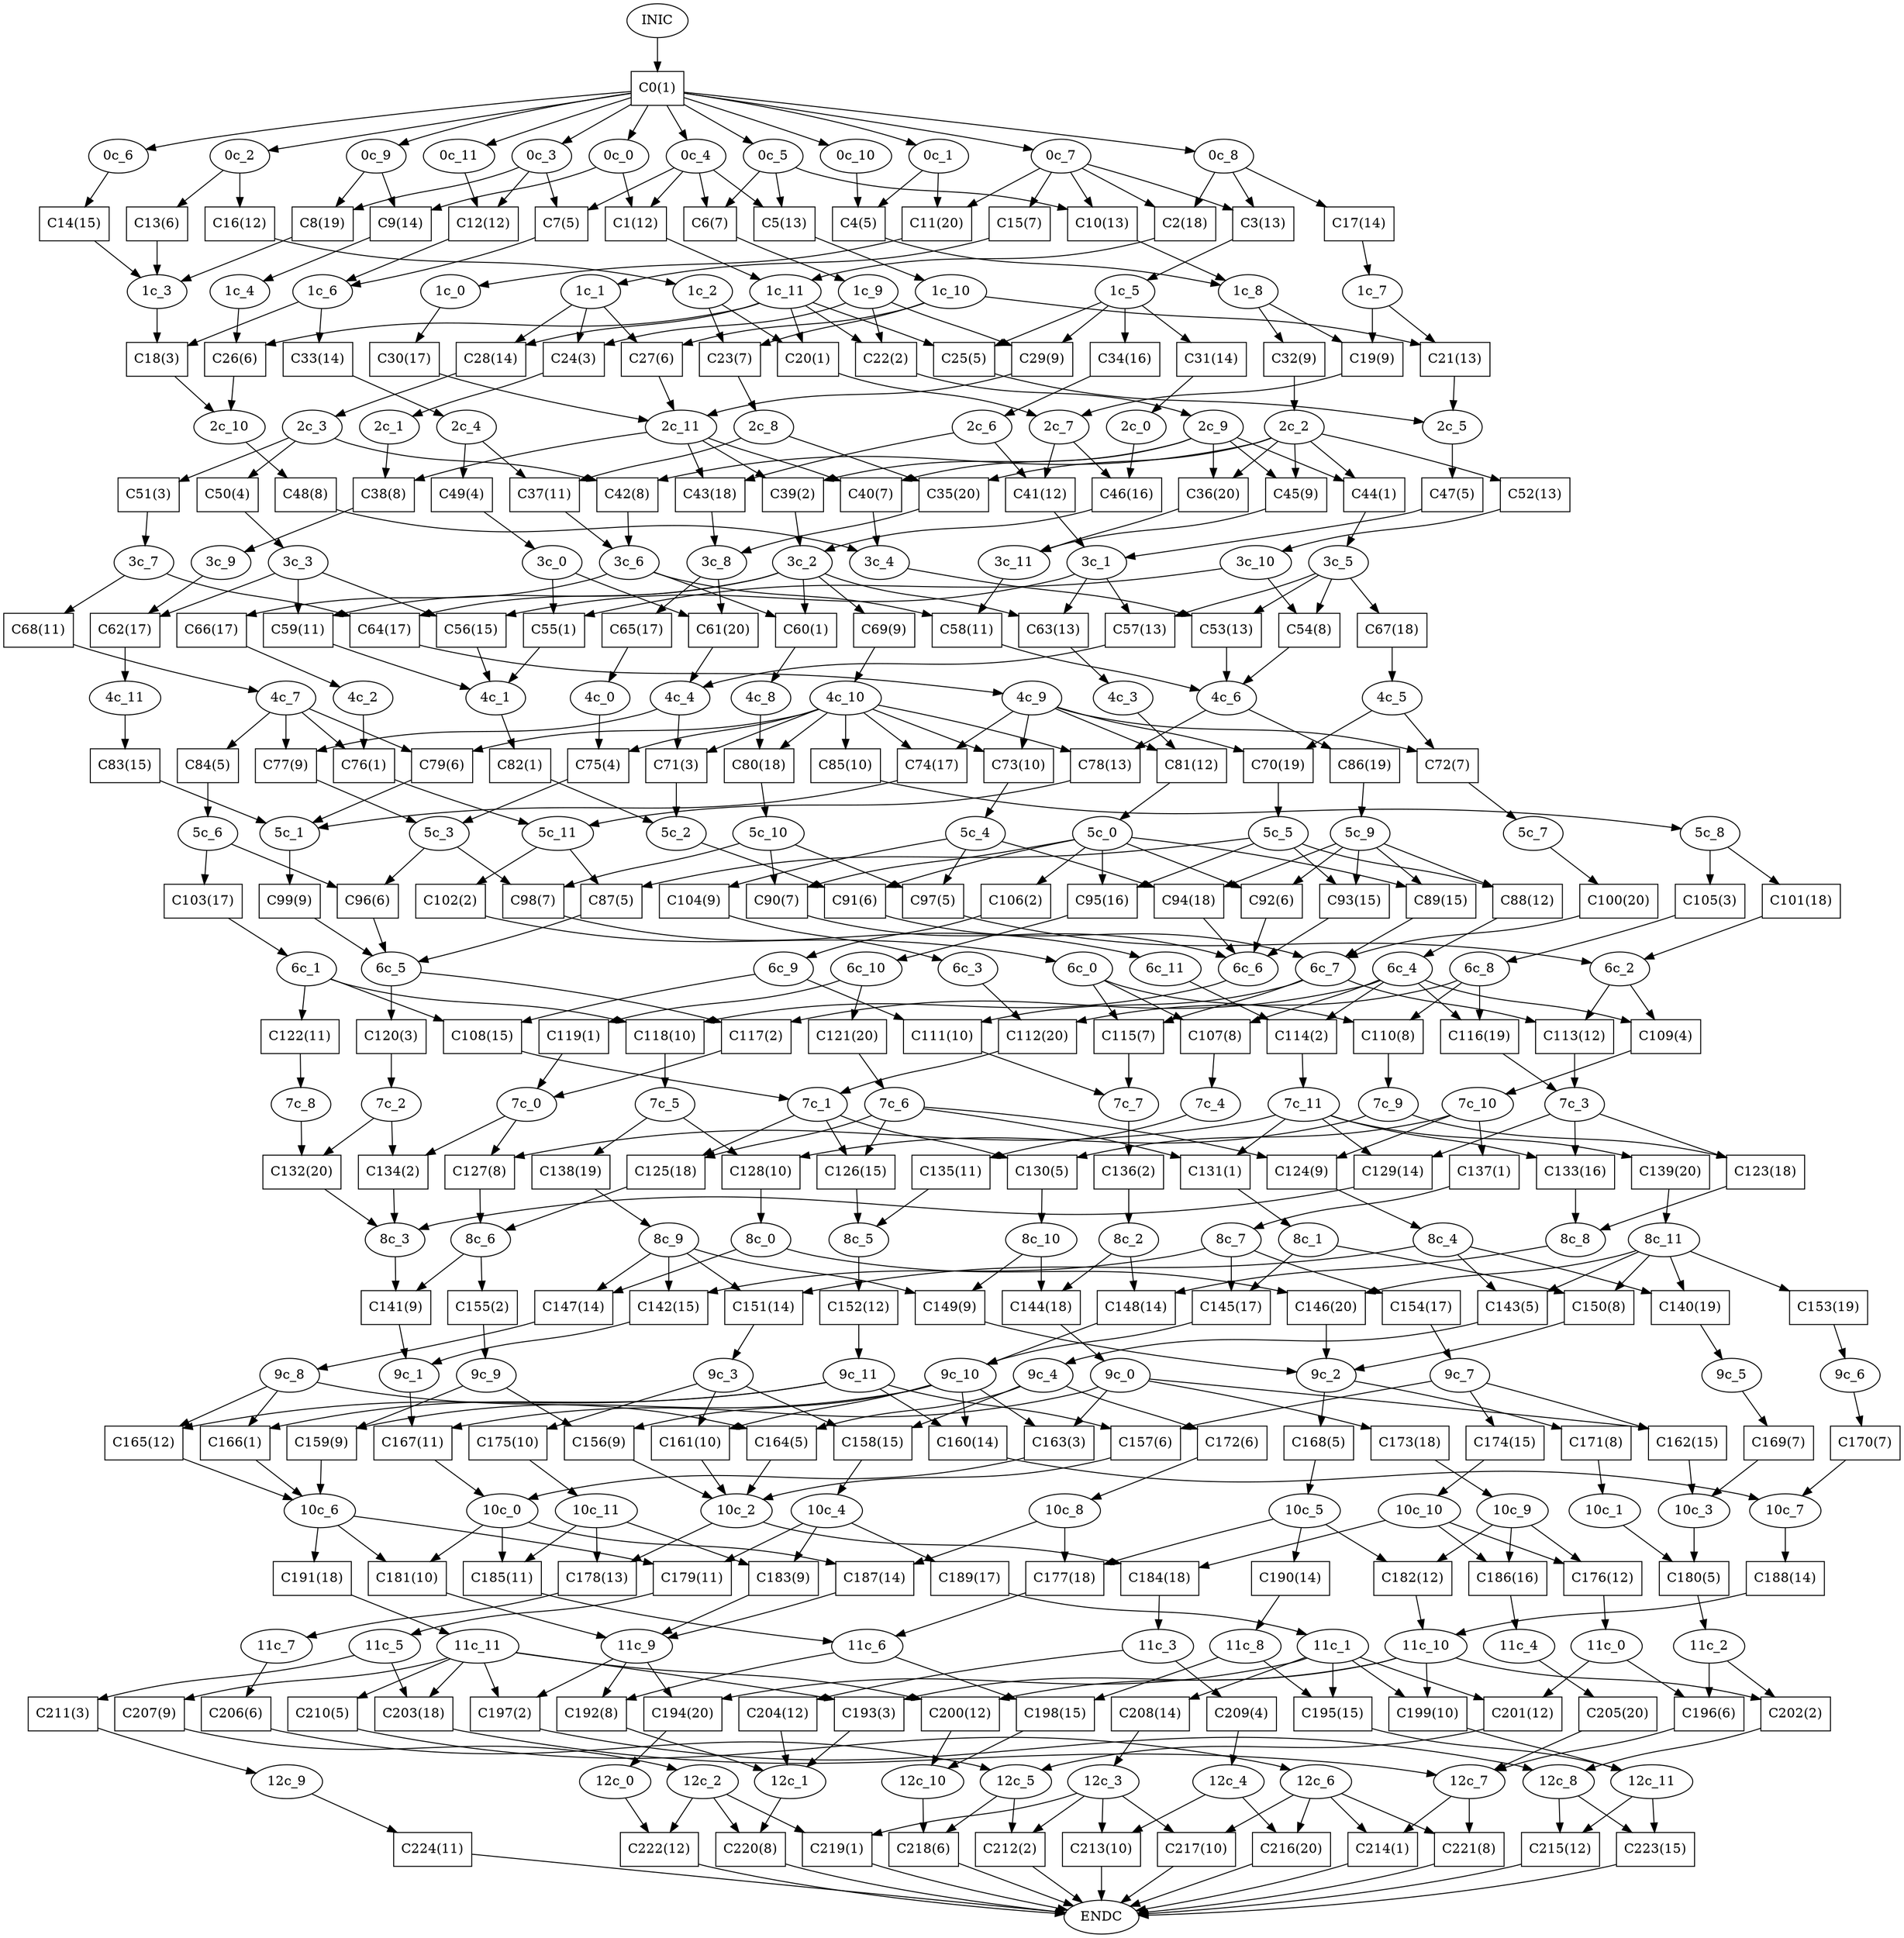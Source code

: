 digraph G { 
C0 [shape=box]; 
node_INIC -> C0; 
C0 -> node_0c_0; 
C0 -> node_0c_1; 
C0 -> node_0c_2; 
C0 -> node_0c_3; 
C0 -> node_0c_4; 
C0 -> node_0c_5; 
C0 -> node_0c_6; 
C0 -> node_0c_7; 
C0 -> node_0c_8; 
C0 -> node_0c_9; 
C0 -> node_0c_10; 
C0 -> node_0c_11; 
C1 [shape=box]; 
node_0c_4 -> C1; 
node_0c_0 -> C1; 
C1 -> node_1c_11; 
C2 [shape=box]; 
node_0c_8 -> C2; 
node_0c_7 -> C2; 
C2 -> node_1c_11; 
C3 [shape=box]; 
node_0c_7 -> C3; 
node_0c_8 -> C3; 
C3 -> node_1c_5; 
C4 [shape=box]; 
node_0c_10 -> C4; 
node_0c_1 -> C4; 
C4 -> node_1c_8; 
C5 [shape=box]; 
node_0c_4 -> C5; 
node_0c_5 -> C5; 
C5 -> node_1c_10; 
C6 [shape=box]; 
node_0c_5 -> C6; 
node_0c_4 -> C6; 
C6 -> node_1c_9; 
C7 [shape=box]; 
node_0c_4 -> C7; 
node_0c_3 -> C7; 
C7 -> node_1c_6; 
C8 [shape=box]; 
node_0c_3 -> C8; 
node_0c_9 -> C8; 
C8 -> node_1c_3; 
C9 [shape=box]; 
node_0c_0 -> C9; 
node_0c_9 -> C9; 
C9 -> node_1c_4; 
C10 [shape=box]; 
node_0c_5 -> C10; 
node_0c_7 -> C10; 
C10 -> node_1c_8; 
C11 [shape=box]; 
node_0c_7 -> C11; 
node_0c_1 -> C11; 
C11 -> node_1c_0; 
C12 [shape=box]; 
node_0c_11 -> C12; 
node_0c_3 -> C12; 
C12 -> node_1c_6; 
C13 [shape=box]; 
node_0c_2 -> C13; 
C13 -> node_1c_3; 
C14 [shape=box]; 
node_0c_6 -> C14; 
C14 -> node_1c_3; 
C15 [shape=box]; 
node_0c_7 -> C15; 
C15 -> node_1c_1; 
C16 [shape=box]; 
node_0c_2 -> C16; 
C16 -> node_1c_2; 
C17 [shape=box]; 
node_0c_8 -> C17; 
C17 -> node_1c_7; 
C18 [shape=box]; 
node_1c_3 -> C18; 
node_1c_6 -> C18; 
C18 -> node_2c_10; 
C19 [shape=box]; 
node_1c_7 -> C19; 
node_1c_8 -> C19; 
C19 -> node_2c_7; 
C20 [shape=box]; 
node_1c_11 -> C20; 
node_1c_2 -> C20; 
C20 -> node_2c_7; 
C21 [shape=box]; 
node_1c_7 -> C21; 
node_1c_10 -> C21; 
C21 -> node_2c_5; 
C22 [shape=box]; 
node_1c_9 -> C22; 
node_1c_11 -> C22; 
C22 -> node_2c_9; 
C23 [shape=box]; 
node_1c_2 -> C23; 
node_1c_10 -> C23; 
C23 -> node_2c_8; 
C24 [shape=box]; 
node_1c_1 -> C24; 
node_1c_9 -> C24; 
C24 -> node_2c_1; 
C25 [shape=box]; 
node_1c_5 -> C25; 
node_1c_11 -> C25; 
C25 -> node_2c_5; 
C26 [shape=box]; 
node_1c_4 -> C26; 
node_1c_11 -> C26; 
C26 -> node_2c_10; 
C27 [shape=box]; 
node_1c_1 -> C27; 
node_1c_10 -> C27; 
C27 -> node_2c_11; 
C28 [shape=box]; 
node_1c_1 -> C28; 
node_1c_11 -> C28; 
C28 -> node_2c_3; 
C29 [shape=box]; 
node_1c_9 -> C29; 
node_1c_5 -> C29; 
C29 -> node_2c_11; 
C30 [shape=box]; 
node_1c_0 -> C30; 
C30 -> node_2c_11; 
C31 [shape=box]; 
node_1c_5 -> C31; 
C31 -> node_2c_0; 
C32 [shape=box]; 
node_1c_8 -> C32; 
C32 -> node_2c_2; 
C33 [shape=box]; 
node_1c_6 -> C33; 
C33 -> node_2c_4; 
C34 [shape=box]; 
node_1c_5 -> C34; 
C34 -> node_2c_6; 
C35 [shape=box]; 
node_2c_2 -> C35; 
node_2c_8 -> C35; 
C35 -> node_3c_8; 
C36 [shape=box]; 
node_2c_2 -> C36; 
node_2c_9 -> C36; 
C36 -> node_3c_11; 
C37 [shape=box]; 
node_2c_8 -> C37; 
node_2c_4 -> C37; 
C37 -> node_3c_6; 
C38 [shape=box]; 
node_2c_11 -> C38; 
node_2c_1 -> C38; 
C38 -> node_3c_9; 
C39 [shape=box]; 
node_2c_9 -> C39; 
node_2c_11 -> C39; 
C39 -> node_3c_2; 
C40 [shape=box]; 
node_2c_11 -> C40; 
node_2c_9 -> C40; 
C40 -> node_3c_4; 
C41 [shape=box]; 
node_2c_6 -> C41; 
node_2c_7 -> C41; 
C41 -> node_3c_1; 
C42 [shape=box]; 
node_2c_2 -> C42; 
node_2c_3 -> C42; 
C42 -> node_3c_6; 
C43 [shape=box]; 
node_2c_11 -> C43; 
node_2c_6 -> C43; 
C43 -> node_3c_8; 
C44 [shape=box]; 
node_2c_2 -> C44; 
node_2c_9 -> C44; 
C44 -> node_3c_5; 
C45 [shape=box]; 
node_2c_9 -> C45; 
node_2c_2 -> C45; 
C45 -> node_3c_11; 
C46 [shape=box]; 
node_2c_0 -> C46; 
node_2c_7 -> C46; 
C46 -> node_3c_2; 
C47 [shape=box]; 
node_2c_5 -> C47; 
C47 -> node_3c_1; 
C48 [shape=box]; 
node_2c_10 -> C48; 
C48 -> node_3c_4; 
C49 [shape=box]; 
node_2c_4 -> C49; 
C49 -> node_3c_0; 
C50 [shape=box]; 
node_2c_3 -> C50; 
C50 -> node_3c_3; 
C51 [shape=box]; 
node_2c_3 -> C51; 
C51 -> node_3c_7; 
C52 [shape=box]; 
node_2c_2 -> C52; 
C52 -> node_3c_10; 
C53 [shape=box]; 
node_3c_4 -> C53; 
node_3c_5 -> C53; 
C53 -> node_4c_6; 
C54 [shape=box]; 
node_3c_5 -> C54; 
node_3c_10 -> C54; 
C54 -> node_4c_6; 
C55 [shape=box]; 
node_3c_0 -> C55; 
node_3c_10 -> C55; 
C55 -> node_4c_1; 
C56 [shape=box]; 
node_3c_3 -> C56; 
node_3c_1 -> C56; 
C56 -> node_4c_1; 
C57 [shape=box]; 
node_3c_1 -> C57; 
node_3c_5 -> C57; 
C57 -> node_4c_4; 
C58 [shape=box]; 
node_3c_6 -> C58; 
node_3c_11 -> C58; 
C58 -> node_4c_6; 
C59 [shape=box]; 
node_3c_3 -> C59; 
node_3c_2 -> C59; 
C59 -> node_4c_1; 
C60 [shape=box]; 
node_3c_2 -> C60; 
node_3c_6 -> C60; 
C60 -> node_4c_8; 
C61 [shape=box]; 
node_3c_8 -> C61; 
node_3c_0 -> C61; 
C61 -> node_4c_4; 
C62 [shape=box]; 
node_3c_3 -> C62; 
node_3c_9 -> C62; 
C62 -> node_4c_11; 
C63 [shape=box]; 
node_3c_1 -> C63; 
node_3c_2 -> C63; 
C63 -> node_4c_3; 
C64 [shape=box]; 
node_3c_2 -> C64; 
node_3c_7 -> C64; 
C64 -> node_4c_9; 
C65 [shape=box]; 
node_3c_8 -> C65; 
C65 -> node_4c_0; 
C66 [shape=box]; 
node_3c_6 -> C66; 
C66 -> node_4c_2; 
C67 [shape=box]; 
node_3c_5 -> C67; 
C67 -> node_4c_5; 
C68 [shape=box]; 
node_3c_7 -> C68; 
C68 -> node_4c_7; 
C69 [shape=box]; 
node_3c_2 -> C69; 
C69 -> node_4c_10; 
C70 [shape=box]; 
node_4c_5 -> C70; 
node_4c_9 -> C70; 
C70 -> node_5c_5; 
C71 [shape=box]; 
node_4c_10 -> C71; 
node_4c_4 -> C71; 
C71 -> node_5c_2; 
C72 [shape=box]; 
node_4c_5 -> C72; 
node_4c_9 -> C72; 
C72 -> node_5c_7; 
C73 [shape=box]; 
node_4c_9 -> C73; 
node_4c_10 -> C73; 
C73 -> node_5c_4; 
C74 [shape=box]; 
node_4c_10 -> C74; 
node_4c_9 -> C74; 
C74 -> node_5c_1; 
C75 [shape=box]; 
node_4c_10 -> C75; 
node_4c_0 -> C75; 
C75 -> node_5c_3; 
C76 [shape=box]; 
node_4c_2 -> C76; 
node_4c_7 -> C76; 
C76 -> node_5c_11; 
C77 [shape=box]; 
node_4c_7 -> C77; 
node_4c_4 -> C77; 
C77 -> node_5c_3; 
C78 [shape=box]; 
node_4c_6 -> C78; 
node_4c_10 -> C78; 
C78 -> node_5c_11; 
C79 [shape=box]; 
node_4c_10 -> C79; 
node_4c_7 -> C79; 
C79 -> node_5c_1; 
C80 [shape=box]; 
node_4c_10 -> C80; 
node_4c_8 -> C80; 
C80 -> node_5c_10; 
C81 [shape=box]; 
node_4c_9 -> C81; 
node_4c_3 -> C81; 
C81 -> node_5c_0; 
C82 [shape=box]; 
node_4c_1 -> C82; 
C82 -> node_5c_2; 
C83 [shape=box]; 
node_4c_11 -> C83; 
C83 -> node_5c_1; 
C84 [shape=box]; 
node_4c_7 -> C84; 
C84 -> node_5c_6; 
C85 [shape=box]; 
node_4c_10 -> C85; 
C85 -> node_5c_8; 
C86 [shape=box]; 
node_4c_6 -> C86; 
C86 -> node_5c_9; 
C87 [shape=box]; 
node_5c_5 -> C87; 
node_5c_11 -> C87; 
C87 -> node_6c_5; 
C88 [shape=box]; 
node_5c_9 -> C88; 
node_5c_5 -> C88; 
C88 -> node_6c_4; 
C89 [shape=box]; 
node_5c_0 -> C89; 
node_5c_9 -> C89; 
C89 -> node_6c_7; 
C90 [shape=box]; 
node_5c_10 -> C90; 
node_5c_0 -> C90; 
C90 -> node_6c_6; 
C91 [shape=box]; 
node_5c_2 -> C91; 
node_5c_0 -> C91; 
C91 -> node_6c_7; 
C92 [shape=box]; 
node_5c_0 -> C92; 
node_5c_9 -> C92; 
C92 -> node_6c_6; 
C93 [shape=box]; 
node_5c_9 -> C93; 
node_5c_5 -> C93; 
C93 -> node_6c_6; 
C94 [shape=box]; 
node_5c_9 -> C94; 
node_5c_4 -> C94; 
C94 -> node_6c_6; 
C95 [shape=box]; 
node_5c_0 -> C95; 
node_5c_5 -> C95; 
C95 -> node_6c_10; 
C96 [shape=box]; 
node_5c_6 -> C96; 
node_5c_3 -> C96; 
C96 -> node_6c_5; 
C97 [shape=box]; 
node_5c_4 -> C97; 
node_5c_10 -> C97; 
C97 -> node_6c_2; 
C98 [shape=box]; 
node_5c_10 -> C98; 
node_5c_3 -> C98; 
C98 -> node_6c_11; 
C99 [shape=box]; 
node_5c_1 -> C99; 
C99 -> node_6c_5; 
C100 [shape=box]; 
node_5c_7 -> C100; 
C100 -> node_6c_7; 
C101 [shape=box]; 
node_5c_8 -> C101; 
C101 -> node_6c_2; 
C102 [shape=box]; 
node_5c_11 -> C102; 
C102 -> node_6c_0; 
C103 [shape=box]; 
node_5c_6 -> C103; 
C103 -> node_6c_1; 
C104 [shape=box]; 
node_5c_4 -> C104; 
C104 -> node_6c_3; 
C105 [shape=box]; 
node_5c_8 -> C105; 
C105 -> node_6c_8; 
C106 [shape=box]; 
node_5c_0 -> C106; 
C106 -> node_6c_9; 
C107 [shape=box]; 
node_6c_4 -> C107; 
node_6c_0 -> C107; 
C107 -> node_7c_4; 
C108 [shape=box]; 
node_6c_1 -> C108; 
node_6c_9 -> C108; 
C108 -> node_7c_1; 
C109 [shape=box]; 
node_6c_2 -> C109; 
node_6c_4 -> C109; 
C109 -> node_7c_10; 
C110 [shape=box]; 
node_6c_0 -> C110; 
node_6c_8 -> C110; 
C110 -> node_7c_9; 
C111 [shape=box]; 
node_6c_9 -> C111; 
node_6c_7 -> C111; 
C111 -> node_7c_7; 
C112 [shape=box]; 
node_6c_3 -> C112; 
node_6c_8 -> C112; 
C112 -> node_7c_1; 
C113 [shape=box]; 
node_6c_2 -> C113; 
node_6c_7 -> C113; 
C113 -> node_7c_3; 
C114 [shape=box]; 
node_6c_4 -> C114; 
node_6c_11 -> C114; 
C114 -> node_7c_11; 
C115 [shape=box]; 
node_6c_7 -> C115; 
node_6c_0 -> C115; 
C115 -> node_7c_7; 
C116 [shape=box]; 
node_6c_4 -> C116; 
node_6c_8 -> C116; 
C116 -> node_7c_3; 
C117 [shape=box]; 
node_6c_4 -> C117; 
node_6c_5 -> C117; 
C117 -> node_7c_0; 
C118 [shape=box]; 
node_6c_1 -> C118; 
node_6c_6 -> C118; 
C118 -> node_7c_5; 
C119 [shape=box]; 
node_6c_10 -> C119; 
C119 -> node_7c_0; 
C120 [shape=box]; 
node_6c_5 -> C120; 
C120 -> node_7c_2; 
C121 [shape=box]; 
node_6c_10 -> C121; 
C121 -> node_7c_6; 
C122 [shape=box]; 
node_6c_1 -> C122; 
C122 -> node_7c_8; 
C123 [shape=box]; 
node_7c_3 -> C123; 
node_7c_9 -> C123; 
C123 -> node_8c_8; 
C124 [shape=box]; 
node_7c_6 -> C124; 
node_7c_10 -> C124; 
C124 -> node_8c_4; 
C125 [shape=box]; 
node_7c_6 -> C125; 
node_7c_1 -> C125; 
C125 -> node_8c_6; 
C126 [shape=box]; 
node_7c_1 -> C126; 
node_7c_6 -> C126; 
C126 -> node_8c_5; 
C127 [shape=box]; 
node_7c_11 -> C127; 
node_7c_0 -> C127; 
C127 -> node_8c_6; 
C128 [shape=box]; 
node_7c_9 -> C128; 
node_7c_5 -> C128; 
C128 -> node_8c_0; 
C129 [shape=box]; 
node_7c_11 -> C129; 
node_7c_3 -> C129; 
C129 -> node_8c_3; 
C130 [shape=box]; 
node_7c_10 -> C130; 
node_7c_1 -> C130; 
C130 -> node_8c_10; 
C131 [shape=box]; 
node_7c_11 -> C131; 
node_7c_6 -> C131; 
C131 -> node_8c_1; 
C132 [shape=box]; 
node_7c_8 -> C132; 
node_7c_2 -> C132; 
C132 -> node_8c_3; 
C133 [shape=box]; 
node_7c_3 -> C133; 
node_7c_11 -> C133; 
C133 -> node_8c_8; 
C134 [shape=box]; 
node_7c_0 -> C134; 
node_7c_2 -> C134; 
C134 -> node_8c_3; 
C135 [shape=box]; 
node_7c_4 -> C135; 
C135 -> node_8c_5; 
C136 [shape=box]; 
node_7c_7 -> C136; 
C136 -> node_8c_2; 
C137 [shape=box]; 
node_7c_10 -> C137; 
C137 -> node_8c_7; 
C138 [shape=box]; 
node_7c_5 -> C138; 
C138 -> node_8c_9; 
C139 [shape=box]; 
node_7c_11 -> C139; 
C139 -> node_8c_11; 
C140 [shape=box]; 
node_8c_4 -> C140; 
node_8c_11 -> C140; 
C140 -> node_9c_5; 
C141 [shape=box]; 
node_8c_3 -> C141; 
node_8c_6 -> C141; 
C141 -> node_9c_1; 
C142 [shape=box]; 
node_8c_9 -> C142; 
node_8c_7 -> C142; 
C142 -> node_9c_1; 
C143 [shape=box]; 
node_8c_4 -> C143; 
node_8c_11 -> C143; 
C143 -> node_9c_4; 
C144 [shape=box]; 
node_8c_2 -> C144; 
node_8c_10 -> C144; 
C144 -> node_9c_0; 
C145 [shape=box]; 
node_8c_1 -> C145; 
node_8c_7 -> C145; 
C145 -> node_9c_10; 
C146 [shape=box]; 
node_8c_11 -> C146; 
node_8c_0 -> C146; 
C146 -> node_9c_2; 
C147 [shape=box]; 
node_8c_9 -> C147; 
node_8c_0 -> C147; 
C147 -> node_9c_8; 
C148 [shape=box]; 
node_8c_8 -> C148; 
node_8c_2 -> C148; 
C148 -> node_9c_10; 
C149 [shape=box]; 
node_8c_9 -> C149; 
node_8c_10 -> C149; 
C149 -> node_9c_2; 
C150 [shape=box]; 
node_8c_1 -> C150; 
node_8c_11 -> C150; 
C150 -> node_9c_2; 
C151 [shape=box]; 
node_8c_4 -> C151; 
node_8c_9 -> C151; 
C151 -> node_9c_3; 
C152 [shape=box]; 
node_8c_5 -> C152; 
C152 -> node_9c_11; 
C153 [shape=box]; 
node_8c_11 -> C153; 
C153 -> node_9c_6; 
C154 [shape=box]; 
node_8c_7 -> C154; 
C154 -> node_9c_7; 
C155 [shape=box]; 
node_8c_6 -> C155; 
C155 -> node_9c_9; 
C156 [shape=box]; 
node_9c_9 -> C156; 
node_9c_10 -> C156; 
C156 -> node_10c_2; 
C157 [shape=box]; 
node_9c_7 -> C157; 
node_9c_11 -> C157; 
C157 -> node_10c_2; 
C158 [shape=box]; 
node_9c_4 -> C158; 
node_9c_3 -> C158; 
C158 -> node_10c_4; 
C159 [shape=box]; 
node_9c_10 -> C159; 
node_9c_9 -> C159; 
C159 -> node_10c_6; 
C160 [shape=box]; 
node_9c_11 -> C160; 
node_9c_10 -> C160; 
C160 -> node_10c_7; 
C161 [shape=box]; 
node_9c_10 -> C161; 
node_9c_3 -> C161; 
C161 -> node_10c_2; 
C162 [shape=box]; 
node_9c_0 -> C162; 
node_9c_7 -> C162; 
C162 -> node_10c_3; 
C163 [shape=box]; 
node_9c_10 -> C163; 
node_9c_0 -> C163; 
C163 -> node_10c_0; 
C164 [shape=box]; 
node_9c_4 -> C164; 
node_9c_8 -> C164; 
C164 -> node_10c_2; 
C165 [shape=box]; 
node_9c_11 -> C165; 
node_9c_8 -> C165; 
C165 -> node_10c_6; 
C166 [shape=box]; 
node_9c_11 -> C166; 
node_9c_8 -> C166; 
C166 -> node_10c_6; 
C167 [shape=box]; 
node_9c_0 -> C167; 
node_9c_1 -> C167; 
C167 -> node_10c_0; 
C168 [shape=box]; 
node_9c_2 -> C168; 
C168 -> node_10c_5; 
C169 [shape=box]; 
node_9c_5 -> C169; 
C169 -> node_10c_3; 
C170 [shape=box]; 
node_9c_6 -> C170; 
C170 -> node_10c_7; 
C171 [shape=box]; 
node_9c_2 -> C171; 
C171 -> node_10c_1; 
C172 [shape=box]; 
node_9c_4 -> C172; 
C172 -> node_10c_8; 
C173 [shape=box]; 
node_9c_0 -> C173; 
C173 -> node_10c_9; 
C174 [shape=box]; 
node_9c_7 -> C174; 
C174 -> node_10c_10; 
C175 [shape=box]; 
node_9c_3 -> C175; 
C175 -> node_10c_11; 
C176 [shape=box]; 
node_10c_10 -> C176; 
node_10c_9 -> C176; 
C176 -> node_11c_0; 
C177 [shape=box]; 
node_10c_5 -> C177; 
node_10c_8 -> C177; 
C177 -> node_11c_6; 
C178 [shape=box]; 
node_10c_11 -> C178; 
node_10c_2 -> C178; 
C178 -> node_11c_7; 
C179 [shape=box]; 
node_10c_6 -> C179; 
node_10c_4 -> C179; 
C179 -> node_11c_5; 
C180 [shape=box]; 
node_10c_1 -> C180; 
node_10c_3 -> C180; 
C180 -> node_11c_2; 
C181 [shape=box]; 
node_10c_6 -> C181; 
node_10c_0 -> C181; 
C181 -> node_11c_9; 
C182 [shape=box]; 
node_10c_9 -> C182; 
node_10c_5 -> C182; 
C182 -> node_11c_10; 
C183 [shape=box]; 
node_10c_11 -> C183; 
node_10c_4 -> C183; 
C183 -> node_11c_9; 
C184 [shape=box]; 
node_10c_10 -> C184; 
node_10c_2 -> C184; 
C184 -> node_11c_3; 
C185 [shape=box]; 
node_10c_11 -> C185; 
node_10c_0 -> C185; 
C185 -> node_11c_6; 
C186 [shape=box]; 
node_10c_9 -> C186; 
node_10c_10 -> C186; 
C186 -> node_11c_4; 
C187 [shape=box]; 
node_10c_0 -> C187; 
node_10c_8 -> C187; 
C187 -> node_11c_9; 
C188 [shape=box]; 
node_10c_7 -> C188; 
C188 -> node_11c_10; 
C189 [shape=box]; 
node_10c_4 -> C189; 
C189 -> node_11c_1; 
C190 [shape=box]; 
node_10c_5 -> C190; 
C190 -> node_11c_8; 
C191 [shape=box]; 
node_10c_6 -> C191; 
C191 -> node_11c_11; 
C192 [shape=box]; 
node_11c_9 -> C192; 
node_11c_6 -> C192; 
C192 -> node_12c_1; 
C193 [shape=box]; 
node_11c_10 -> C193; 
node_11c_11 -> C193; 
C193 -> node_12c_1; 
C194 [shape=box]; 
node_11c_9 -> C194; 
node_11c_1 -> C194; 
C194 -> node_12c_0; 
C195 [shape=box]; 
node_11c_8 -> C195; 
node_11c_1 -> C195; 
C195 -> node_12c_11; 
C196 [shape=box]; 
node_11c_0 -> C196; 
node_11c_2 -> C196; 
C196 -> node_12c_7; 
C197 [shape=box]; 
node_11c_11 -> C197; 
node_11c_9 -> C197; 
C197 -> node_12c_8; 
C198 [shape=box]; 
node_11c_8 -> C198; 
node_11c_6 -> C198; 
C198 -> node_12c_10; 
C199 [shape=box]; 
node_11c_1 -> C199; 
node_11c_10 -> C199; 
C199 -> node_12c_11; 
C200 [shape=box]; 
node_11c_10 -> C200; 
node_11c_11 -> C200; 
C200 -> node_12c_10; 
C201 [shape=box]; 
node_11c_1 -> C201; 
node_11c_0 -> C201; 
C201 -> node_12c_5; 
C202 [shape=box]; 
node_11c_10 -> C202; 
node_11c_2 -> C202; 
C202 -> node_12c_8; 
C203 [shape=box]; 
node_11c_11 -> C203; 
node_11c_5 -> C203; 
C203 -> node_12c_7; 
C204 [shape=box]; 
node_11c_3 -> C204; 
C204 -> node_12c_1; 
C205 [shape=box]; 
node_11c_4 -> C205; 
C205 -> node_12c_7; 
C206 [shape=box]; 
node_11c_7 -> C206; 
C206 -> node_12c_5; 
C207 [shape=box]; 
node_11c_11 -> C207; 
C207 -> node_12c_2; 
C208 [shape=box]; 
node_11c_1 -> C208; 
C208 -> node_12c_3; 
C209 [shape=box]; 
node_11c_3 -> C209; 
C209 -> node_12c_4; 
C210 [shape=box]; 
node_11c_11 -> C210; 
C210 -> node_12c_6; 
C211 [shape=box]; 
node_11c_5 -> C211; 
C211 -> node_12c_9; 
C212 [shape=box]; 
node_12c_3 -> C212; 
node_12c_5 -> C212; 
C212 -> node_ENDC; 
C213 [shape=box]; 
node_12c_4 -> C213; 
node_12c_3 -> C213; 
C213 -> node_ENDC; 
C214 [shape=box]; 
node_12c_6 -> C214; 
node_12c_7 -> C214; 
C214 -> node_ENDC; 
C215 [shape=box]; 
node_12c_11 -> C215; 
node_12c_8 -> C215; 
C215 -> node_ENDC; 
C216 [shape=box]; 
node_12c_4 -> C216; 
node_12c_6 -> C216; 
C216 -> node_ENDC; 
C217 [shape=box]; 
node_12c_3 -> C217; 
node_12c_6 -> C217; 
C217 -> node_ENDC; 
C218 [shape=box]; 
node_12c_5 -> C218; 
node_12c_10 -> C218; 
C218 -> node_ENDC; 
C219 [shape=box]; 
node_12c_2 -> C219; 
node_12c_3 -> C219; 
C219 -> node_ENDC; 
C220 [shape=box]; 
node_12c_1 -> C220; 
node_12c_2 -> C220; 
C220 -> node_ENDC; 
C221 [shape=box]; 
node_12c_7 -> C221; 
node_12c_6 -> C221; 
C221 -> node_ENDC; 
C222 [shape=box]; 
node_12c_2 -> C222; 
node_12c_0 -> C222; 
C222 -> node_ENDC; 
C223 [shape=box]; 
node_12c_11 -> C223; 
node_12c_8 -> C223; 
C223 -> node_ENDC; 
C224 [shape=box]; 
node_12c_9 -> C224; 
C224 -> node_ENDC; 
C0 [label="C0(1)"]; 
 C1 [label="C1(12)"]; 
 C2 [label="C2(18)"]; 
 C3 [label="C3(13)"]; 
 C4 [label="C4(5)"]; 
 C5 [label="C5(13)"]; 
 C6 [label="C6(7)"]; 
 C7 [label="C7(5)"]; 
 C8 [label="C8(19)"]; 
 C9 [label="C9(14)"]; 
 C10 [label="C10(13)"]; 
 C11 [label="C11(20)"]; 
 C12 [label="C12(12)"]; 
 C13 [label="C13(6)"]; 
 C14 [label="C14(15)"]; 
 C15 [label="C15(7)"]; 
 C16 [label="C16(12)"]; 
 C17 [label="C17(14)"]; 
 C18 [label="C18(3)"]; 
 C19 [label="C19(9)"]; 
 C20 [label="C20(1)"]; 
 C21 [label="C21(13)"]; 
 C22 [label="C22(2)"]; 
 C23 [label="C23(7)"]; 
 C24 [label="C24(3)"]; 
 C25 [label="C25(5)"]; 
 C26 [label="C26(6)"]; 
 C27 [label="C27(6)"]; 
 C28 [label="C28(14)"]; 
 C29 [label="C29(9)"]; 
 C30 [label="C30(17)"]; 
 C31 [label="C31(14)"]; 
 C32 [label="C32(9)"]; 
 C33 [label="C33(14)"]; 
 C34 [label="C34(16)"]; 
 C35 [label="C35(20)"]; 
 C36 [label="C36(20)"]; 
 C37 [label="C37(11)"]; 
 C38 [label="C38(8)"]; 
 C39 [label="C39(2)"]; 
 C40 [label="C40(7)"]; 
 C41 [label="C41(12)"]; 
 C42 [label="C42(8)"]; 
 C43 [label="C43(18)"]; 
 C44 [label="C44(1)"]; 
 C45 [label="C45(9)"]; 
 C46 [label="C46(16)"]; 
 C47 [label="C47(5)"]; 
 C48 [label="C48(8)"]; 
 C49 [label="C49(4)"]; 
 C50 [label="C50(4)"]; 
 C51 [label="C51(3)"]; 
 C52 [label="C52(13)"]; 
 C53 [label="C53(13)"]; 
 C54 [label="C54(8)"]; 
 C55 [label="C55(1)"]; 
 C56 [label="C56(15)"]; 
 C57 [label="C57(13)"]; 
 C58 [label="C58(11)"]; 
 C59 [label="C59(11)"]; 
 C60 [label="C60(1)"]; 
 C61 [label="C61(20)"]; 
 C62 [label="C62(17)"]; 
 C63 [label="C63(13)"]; 
 C64 [label="C64(17)"]; 
 C65 [label="C65(17)"]; 
 C66 [label="C66(17)"]; 
 C67 [label="C67(18)"]; 
 C68 [label="C68(11)"]; 
 C69 [label="C69(9)"]; 
 C70 [label="C70(19)"]; 
 C71 [label="C71(3)"]; 
 C72 [label="C72(7)"]; 
 C73 [label="C73(10)"]; 
 C74 [label="C74(17)"]; 
 C75 [label="C75(4)"]; 
 C76 [label="C76(1)"]; 
 C77 [label="C77(9)"]; 
 C78 [label="C78(13)"]; 
 C79 [label="C79(6)"]; 
 C80 [label="C80(18)"]; 
 C81 [label="C81(12)"]; 
 C82 [label="C82(1)"]; 
 C83 [label="C83(15)"]; 
 C84 [label="C84(5)"]; 
 C85 [label="C85(10)"]; 
 C86 [label="C86(19)"]; 
 C87 [label="C87(5)"]; 
 C88 [label="C88(12)"]; 
 C89 [label="C89(15)"]; 
 C90 [label="C90(7)"]; 
 C91 [label="C91(6)"]; 
 C92 [label="C92(6)"]; 
 C93 [label="C93(15)"]; 
 C94 [label="C94(18)"]; 
 C95 [label="C95(16)"]; 
 C96 [label="C96(6)"]; 
 C97 [label="C97(5)"]; 
 C98 [label="C98(7)"]; 
 C99 [label="C99(9)"]; 
 C100 [label="C100(20)"]; 
 C101 [label="C101(18)"]; 
 C102 [label="C102(2)"]; 
 C103 [label="C103(17)"]; 
 C104 [label="C104(9)"]; 
 C105 [label="C105(3)"]; 
 C106 [label="C106(2)"]; 
 C107 [label="C107(8)"]; 
 C108 [label="C108(15)"]; 
 C109 [label="C109(4)"]; 
 C110 [label="C110(8)"]; 
 C111 [label="C111(10)"]; 
 C112 [label="C112(20)"]; 
 C113 [label="C113(12)"]; 
 C114 [label="C114(2)"]; 
 C115 [label="C115(7)"]; 
 C116 [label="C116(19)"]; 
 C117 [label="C117(2)"]; 
 C118 [label="C118(10)"]; 
 C119 [label="C119(1)"]; 
 C120 [label="C120(3)"]; 
 C121 [label="C121(20)"]; 
 C122 [label="C122(11)"]; 
 C123 [label="C123(18)"]; 
 C124 [label="C124(9)"]; 
 C125 [label="C125(18)"]; 
 C126 [label="C126(15)"]; 
 C127 [label="C127(8)"]; 
 C128 [label="C128(10)"]; 
 C129 [label="C129(14)"]; 
 C130 [label="C130(5)"]; 
 C131 [label="C131(1)"]; 
 C132 [label="C132(20)"]; 
 C133 [label="C133(16)"]; 
 C134 [label="C134(2)"]; 
 C135 [label="C135(11)"]; 
 C136 [label="C136(2)"]; 
 C137 [label="C137(1)"]; 
 C138 [label="C138(19)"]; 
 C139 [label="C139(20)"]; 
 C140 [label="C140(19)"]; 
 C141 [label="C141(9)"]; 
 C142 [label="C142(15)"]; 
 C143 [label="C143(5)"]; 
 C144 [label="C144(18)"]; 
 C145 [label="C145(17)"]; 
 C146 [label="C146(20)"]; 
 C147 [label="C147(14)"]; 
 C148 [label="C148(14)"]; 
 C149 [label="C149(9)"]; 
 C150 [label="C150(8)"]; 
 C151 [label="C151(14)"]; 
 C152 [label="C152(12)"]; 
 C153 [label="C153(19)"]; 
 C154 [label="C154(17)"]; 
 C155 [label="C155(2)"]; 
 C156 [label="C156(9)"]; 
 C157 [label="C157(6)"]; 
 C158 [label="C158(15)"]; 
 C159 [label="C159(9)"]; 
 C160 [label="C160(14)"]; 
 C161 [label="C161(10)"]; 
 C162 [label="C162(15)"]; 
 C163 [label="C163(3)"]; 
 C164 [label="C164(5)"]; 
 C165 [label="C165(12)"]; 
 C166 [label="C166(1)"]; 
 C167 [label="C167(11)"]; 
 C168 [label="C168(5)"]; 
 C169 [label="C169(7)"]; 
 C170 [label="C170(7)"]; 
 C171 [label="C171(8)"]; 
 C172 [label="C172(6)"]; 
 C173 [label="C173(18)"]; 
 C174 [label="C174(15)"]; 
 C175 [label="C175(10)"]; 
 C176 [label="C176(12)"]; 
 C177 [label="C177(18)"]; 
 C178 [label="C178(13)"]; 
 C179 [label="C179(11)"]; 
 C180 [label="C180(5)"]; 
 C181 [label="C181(10)"]; 
 C182 [label="C182(12)"]; 
 C183 [label="C183(9)"]; 
 C184 [label="C184(18)"]; 
 C185 [label="C185(11)"]; 
 C186 [label="C186(16)"]; 
 C187 [label="C187(14)"]; 
 C188 [label="C188(14)"]; 
 C189 [label="C189(17)"]; 
 C190 [label="C190(14)"]; 
 C191 [label="C191(18)"]; 
 C192 [label="C192(8)"]; 
 C193 [label="C193(3)"]; 
 C194 [label="C194(20)"]; 
 C195 [label="C195(15)"]; 
 C196 [label="C196(6)"]; 
 C197 [label="C197(2)"]; 
 C198 [label="C198(15)"]; 
 C199 [label="C199(10)"]; 
 C200 [label="C200(12)"]; 
 C201 [label="C201(12)"]; 
 C202 [label="C202(2)"]; 
 C203 [label="C203(18)"]; 
 C204 [label="C204(12)"]; 
 C205 [label="C205(20)"]; 
 C206 [label="C206(6)"]; 
 C207 [label="C207(9)"]; 
 C208 [label="C208(14)"]; 
 C209 [label="C209(4)"]; 
 C210 [label="C210(5)"]; 
 C211 [label="C211(3)"]; 
 C212 [label="C212(2)"]; 
 C213 [label="C213(10)"]; 
 C214 [label="C214(1)"]; 
 C215 [label="C215(12)"]; 
 C216 [label="C216(20)"]; 
 C217 [label="C217(10)"]; 
 C218 [label="C218(6)"]; 
 C219 [label="C219(1)"]; 
 C220 [label="C220(8)"]; 
 C221 [label="C221(8)"]; 
 C222 [label="C222(12)"]; 
 C223 [label="C223(15)"]; 
 C224 [label="C224(11)"]; 
 node_0c_0 [label="0c_0"]; 
 node_0c_1 [label="0c_1"]; 
 node_0c_2 [label="0c_2"]; 
 node_0c_3 [label="0c_3"]; 
 node_0c_4 [label="0c_4"]; 
 node_0c_5 [label="0c_5"]; 
 node_0c_6 [label="0c_6"]; 
 node_0c_7 [label="0c_7"]; 
 node_0c_8 [label="0c_8"]; 
 node_0c_9 [label="0c_9"]; 
 node_0c_10 [label="0c_10"]; 
 node_0c_11 [label="0c_11"]; 
 node_INIC [label="INIC"]; 
 node_1c_11 [label="1c_11"]; 
 node_1c_5 [label="1c_5"]; 
 node_1c_8 [label="1c_8"]; 
 node_1c_10 [label="1c_10"]; 
 node_1c_9 [label="1c_9"]; 
 node_1c_6 [label="1c_6"]; 
 node_1c_3 [label="1c_3"]; 
 node_1c_4 [label="1c_4"]; 
 node_1c_0 [label="1c_0"]; 
 node_1c_1 [label="1c_1"]; 
 node_1c_2 [label="1c_2"]; 
 node_1c_7 [label="1c_7"]; 
 node_2c_10 [label="2c_10"]; 
 node_2c_7 [label="2c_7"]; 
 node_2c_5 [label="2c_5"]; 
 node_2c_9 [label="2c_9"]; 
 node_2c_8 [label="2c_8"]; 
 node_2c_1 [label="2c_1"]; 
 node_2c_11 [label="2c_11"]; 
 node_2c_3 [label="2c_3"]; 
 node_2c_0 [label="2c_0"]; 
 node_2c_2 [label="2c_2"]; 
 node_2c_4 [label="2c_4"]; 
 node_2c_6 [label="2c_6"]; 
 node_3c_8 [label="3c_8"]; 
 node_3c_11 [label="3c_11"]; 
 node_3c_6 [label="3c_6"]; 
 node_3c_9 [label="3c_9"]; 
 node_3c_2 [label="3c_2"]; 
 node_3c_4 [label="3c_4"]; 
 node_3c_1 [label="3c_1"]; 
 node_3c_5 [label="3c_5"]; 
 node_3c_0 [label="3c_0"]; 
 node_3c_3 [label="3c_3"]; 
 node_3c_7 [label="3c_7"]; 
 node_3c_10 [label="3c_10"]; 
 node_4c_6 [label="4c_6"]; 
 node_4c_1 [label="4c_1"]; 
 node_4c_4 [label="4c_4"]; 
 node_4c_8 [label="4c_8"]; 
 node_4c_11 [label="4c_11"]; 
 node_4c_3 [label="4c_3"]; 
 node_4c_9 [label="4c_9"]; 
 node_4c_0 [label="4c_0"]; 
 node_4c_2 [label="4c_2"]; 
 node_4c_5 [label="4c_5"]; 
 node_4c_7 [label="4c_7"]; 
 node_4c_10 [label="4c_10"]; 
 node_5c_5 [label="5c_5"]; 
 node_5c_2 [label="5c_2"]; 
 node_5c_7 [label="5c_7"]; 
 node_5c_4 [label="5c_4"]; 
 node_5c_1 [label="5c_1"]; 
 node_5c_3 [label="5c_3"]; 
 node_5c_11 [label="5c_11"]; 
 node_5c_10 [label="5c_10"]; 
 node_5c_0 [label="5c_0"]; 
 node_5c_6 [label="5c_6"]; 
 node_5c_8 [label="5c_8"]; 
 node_5c_9 [label="5c_9"]; 
 node_6c_5 [label="6c_5"]; 
 node_6c_4 [label="6c_4"]; 
 node_6c_7 [label="6c_7"]; 
 node_6c_6 [label="6c_6"]; 
 node_6c_10 [label="6c_10"]; 
 node_6c_2 [label="6c_2"]; 
 node_6c_11 [label="6c_11"]; 
 node_6c_0 [label="6c_0"]; 
 node_6c_1 [label="6c_1"]; 
 node_6c_3 [label="6c_3"]; 
 node_6c_8 [label="6c_8"]; 
 node_6c_9 [label="6c_9"]; 
 node_7c_4 [label="7c_4"]; 
 node_7c_1 [label="7c_1"]; 
 node_7c_10 [label="7c_10"]; 
 node_7c_9 [label="7c_9"]; 
 node_7c_7 [label="7c_7"]; 
 node_7c_3 [label="7c_3"]; 
 node_7c_11 [label="7c_11"]; 
 node_7c_0 [label="7c_0"]; 
 node_7c_5 [label="7c_5"]; 
 node_7c_2 [label="7c_2"]; 
 node_7c_6 [label="7c_6"]; 
 node_7c_8 [label="7c_8"]; 
 node_8c_8 [label="8c_8"]; 
 node_8c_4 [label="8c_4"]; 
 node_8c_6 [label="8c_6"]; 
 node_8c_5 [label="8c_5"]; 
 node_8c_0 [label="8c_0"]; 
 node_8c_3 [label="8c_3"]; 
 node_8c_10 [label="8c_10"]; 
 node_8c_1 [label="8c_1"]; 
 node_8c_2 [label="8c_2"]; 
 node_8c_7 [label="8c_7"]; 
 node_8c_9 [label="8c_9"]; 
 node_8c_11 [label="8c_11"]; 
 node_9c_5 [label="9c_5"]; 
 node_9c_1 [label="9c_1"]; 
 node_9c_4 [label="9c_4"]; 
 node_9c_0 [label="9c_0"]; 
 node_9c_10 [label="9c_10"]; 
 node_9c_2 [label="9c_2"]; 
 node_9c_8 [label="9c_8"]; 
 node_9c_3 [label="9c_3"]; 
 node_9c_11 [label="9c_11"]; 
 node_9c_6 [label="9c_6"]; 
 node_9c_7 [label="9c_7"]; 
 node_9c_9 [label="9c_9"]; 
 node_10c_2 [label="10c_2"]; 
 node_10c_4 [label="10c_4"]; 
 node_10c_6 [label="10c_6"]; 
 node_10c_7 [label="10c_7"]; 
 node_10c_3 [label="10c_3"]; 
 node_10c_0 [label="10c_0"]; 
 node_10c_5 [label="10c_5"]; 
 node_10c_1 [label="10c_1"]; 
 node_10c_8 [label="10c_8"]; 
 node_10c_9 [label="10c_9"]; 
 node_10c_10 [label="10c_10"]; 
 node_10c_11 [label="10c_11"]; 
 node_11c_0 [label="11c_0"]; 
 node_11c_6 [label="11c_6"]; 
 node_11c_7 [label="11c_7"]; 
 node_11c_5 [label="11c_5"]; 
 node_11c_2 [label="11c_2"]; 
 node_11c_9 [label="11c_9"]; 
 node_11c_10 [label="11c_10"]; 
 node_11c_3 [label="11c_3"]; 
 node_11c_4 [label="11c_4"]; 
 node_11c_1 [label="11c_1"]; 
 node_11c_8 [label="11c_8"]; 
 node_11c_11 [label="11c_11"]; 
 node_12c_1 [label="12c_1"]; 
 node_12c_0 [label="12c_0"]; 
 node_12c_11 [label="12c_11"]; 
 node_12c_7 [label="12c_7"]; 
 node_12c_8 [label="12c_8"]; 
 node_12c_10 [label="12c_10"]; 
 node_12c_5 [label="12c_5"]; 
 node_12c_2 [label="12c_2"]; 
 node_12c_3 [label="12c_3"]; 
 node_12c_4 [label="12c_4"]; 
 node_12c_6 [label="12c_6"]; 
 node_12c_9 [label="12c_9"]; 
 node_ENDC [label="ENDC"]; 
 }